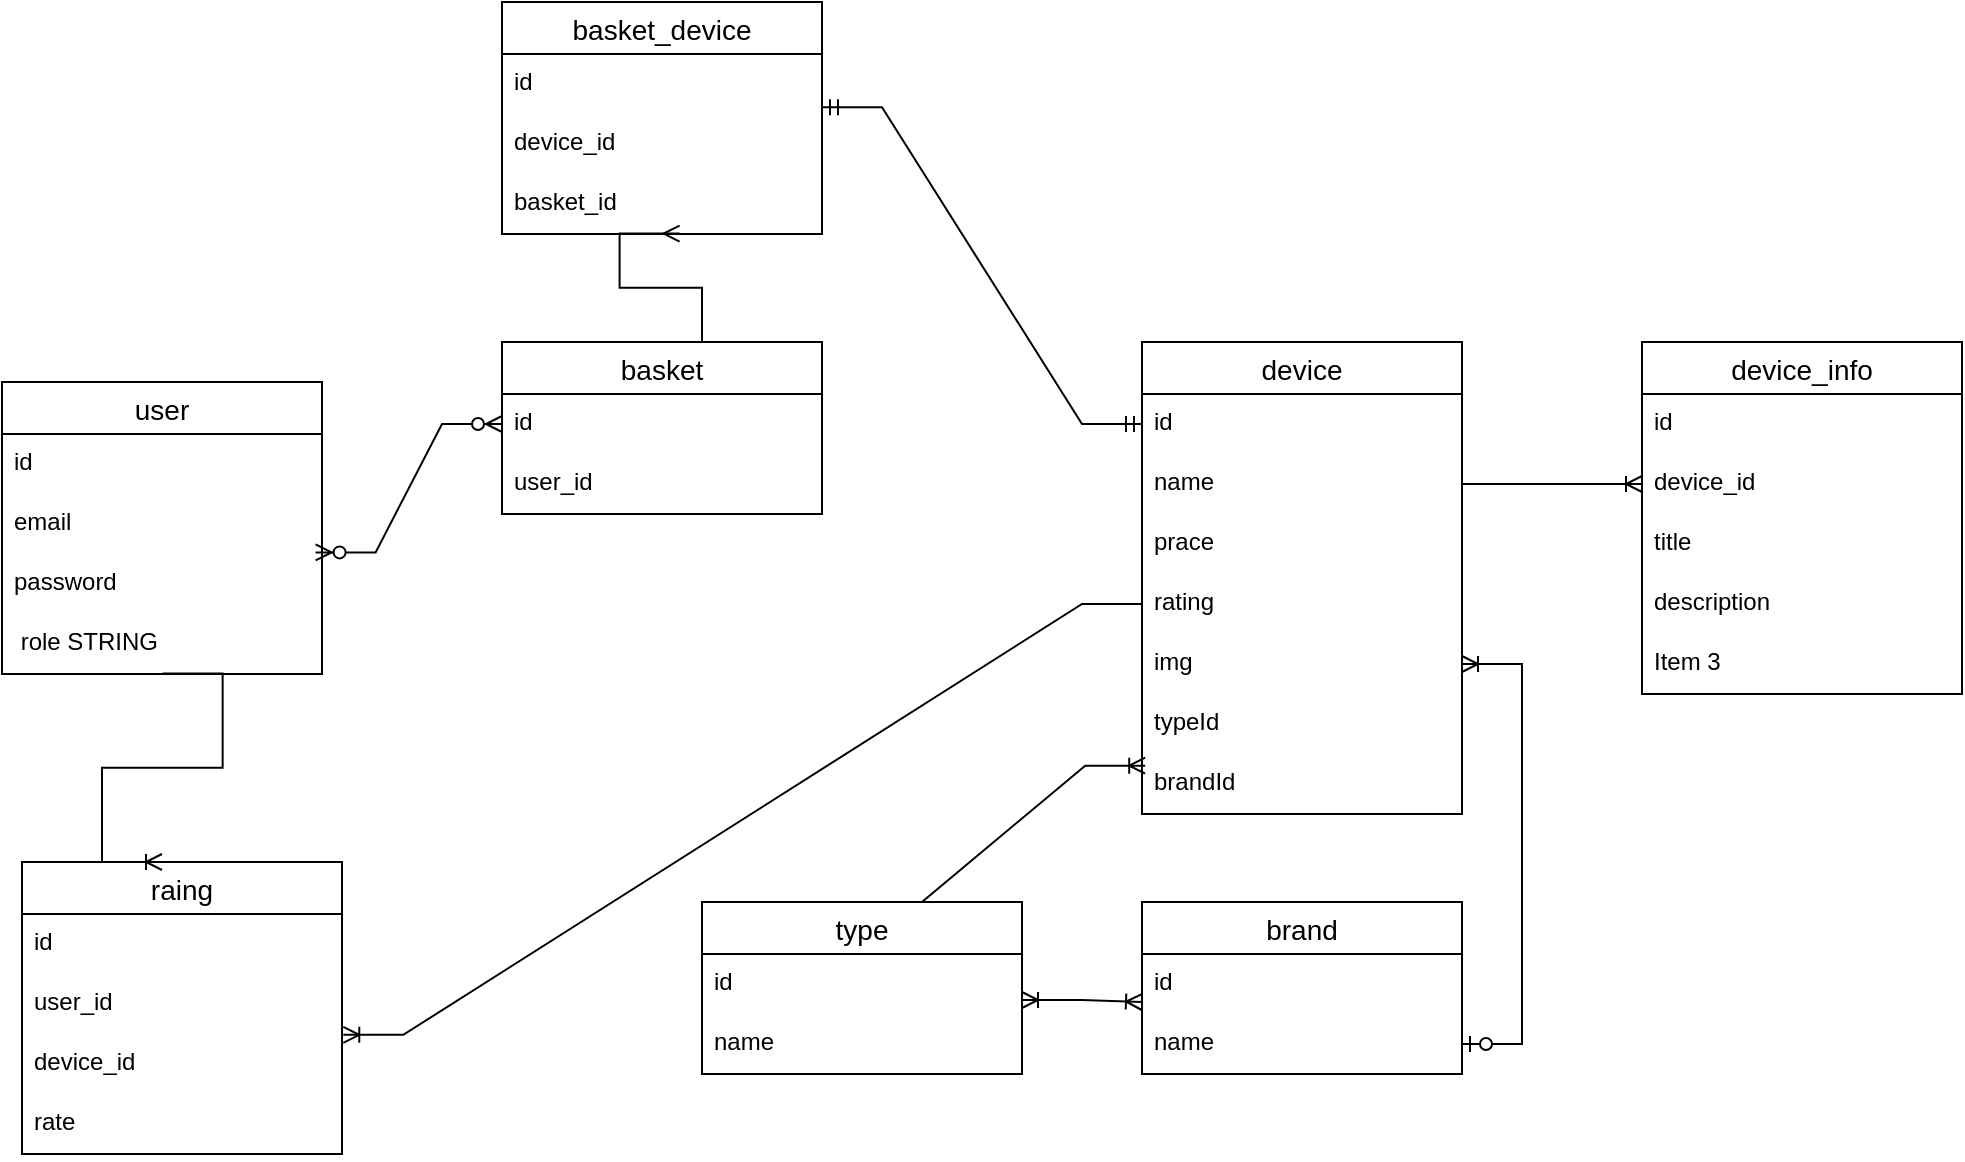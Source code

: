 <mxfile version="21.6.8" type="device">
  <diagram name="Сторінка-1" id="LpSVFddDbzfq5p59DhSO">
    <mxGraphModel dx="720" dy="1668" grid="1" gridSize="10" guides="1" tooltips="1" connect="1" arrows="1" fold="1" page="1" pageScale="1" pageWidth="827" pageHeight="1169" math="0" shadow="0">
      <root>
        <mxCell id="0" />
        <mxCell id="1" parent="0" />
        <mxCell id="W9Yd5aExQrJ2cSUuL4ik-1" value="user" style="swimlane;fontStyle=0;childLayout=stackLayout;horizontal=1;startSize=26;horizontalStack=0;resizeParent=1;resizeParentMax=0;resizeLast=0;collapsible=1;marginBottom=0;align=center;fontSize=14;" parent="1" vertex="1">
          <mxGeometry x="110" y="180" width="160" height="146" as="geometry" />
        </mxCell>
        <mxCell id="W9Yd5aExQrJ2cSUuL4ik-2" value="id" style="text;strokeColor=none;fillColor=none;spacingLeft=4;spacingRight=4;overflow=hidden;rotatable=0;points=[[0,0.5],[1,0.5]];portConstraint=eastwest;fontSize=12;" parent="W9Yd5aExQrJ2cSUuL4ik-1" vertex="1">
          <mxGeometry y="26" width="160" height="30" as="geometry" />
        </mxCell>
        <mxCell id="W9Yd5aExQrJ2cSUuL4ik-3" value="email" style="text;strokeColor=none;fillColor=none;spacingLeft=4;spacingRight=4;overflow=hidden;rotatable=0;points=[[0,0.5],[1,0.5]];portConstraint=eastwest;fontSize=12;" parent="W9Yd5aExQrJ2cSUuL4ik-1" vertex="1">
          <mxGeometry y="56" width="160" height="30" as="geometry" />
        </mxCell>
        <mxCell id="W9Yd5aExQrJ2cSUuL4ik-4" value="password " style="text;strokeColor=none;fillColor=none;spacingLeft=4;spacingRight=4;overflow=hidden;rotatable=0;points=[[0,0.5],[1,0.5]];portConstraint=eastwest;fontSize=12;" parent="W9Yd5aExQrJ2cSUuL4ik-1" vertex="1">
          <mxGeometry y="86" width="160" height="30" as="geometry" />
        </mxCell>
        <mxCell id="W9Yd5aExQrJ2cSUuL4ik-5" value=" role STRING" style="text;strokeColor=none;fillColor=none;spacingLeft=4;spacingRight=4;overflow=hidden;rotatable=0;points=[[0,0.5],[1,0.5]];portConstraint=eastwest;fontSize=12;" parent="W9Yd5aExQrJ2cSUuL4ik-1" vertex="1">
          <mxGeometry y="116" width="160" height="30" as="geometry" />
        </mxCell>
        <mxCell id="W9Yd5aExQrJ2cSUuL4ik-6" value="basket" style="swimlane;fontStyle=0;childLayout=stackLayout;horizontal=1;startSize=26;horizontalStack=0;resizeParent=1;resizeParentMax=0;resizeLast=0;collapsible=1;marginBottom=0;align=center;fontSize=14;" parent="1" vertex="1">
          <mxGeometry x="360" y="160" width="160" height="86" as="geometry" />
        </mxCell>
        <mxCell id="W9Yd5aExQrJ2cSUuL4ik-7" value="id" style="text;strokeColor=none;fillColor=none;spacingLeft=4;spacingRight=4;overflow=hidden;rotatable=0;points=[[0,0.5],[1,0.5]];portConstraint=eastwest;fontSize=12;" parent="W9Yd5aExQrJ2cSUuL4ik-6" vertex="1">
          <mxGeometry y="26" width="160" height="30" as="geometry" />
        </mxCell>
        <mxCell id="W9Yd5aExQrJ2cSUuL4ik-8" value="user_id" style="text;strokeColor=none;fillColor=none;spacingLeft=4;spacingRight=4;overflow=hidden;rotatable=0;points=[[0,0.5],[1,0.5]];portConstraint=eastwest;fontSize=12;" parent="W9Yd5aExQrJ2cSUuL4ik-6" vertex="1">
          <mxGeometry y="56" width="160" height="30" as="geometry" />
        </mxCell>
        <mxCell id="1LUf0yb9Y2xTBEjx2KlP-18" value="" style="edgeStyle=entityRelationEdgeStyle;fontSize=12;html=1;endArrow=ERzeroToMany;endFill=1;startArrow=ERzeroToMany;rounded=0;exitX=0.98;exitY=-0.027;exitDx=0;exitDy=0;exitPerimeter=0;" parent="1" source="W9Yd5aExQrJ2cSUuL4ik-4" target="W9Yd5aExQrJ2cSUuL4ik-7" edge="1">
          <mxGeometry width="100" height="100" relative="1" as="geometry">
            <mxPoint x="270" y="330" as="sourcePoint" />
            <mxPoint x="370" y="230" as="targetPoint" />
          </mxGeometry>
        </mxCell>
        <object label="device" device="" id="1LUf0yb9Y2xTBEjx2KlP-19">
          <mxCell style="swimlane;fontStyle=0;childLayout=stackLayout;horizontal=1;startSize=26;horizontalStack=0;resizeParent=1;resizeParentMax=0;resizeLast=0;collapsible=1;marginBottom=0;align=center;fontSize=14;" parent="1" vertex="1">
            <mxGeometry x="680" y="160" width="160" height="236" as="geometry" />
          </mxCell>
        </object>
        <mxCell id="1LUf0yb9Y2xTBEjx2KlP-20" value="id" style="text;strokeColor=none;fillColor=none;spacingLeft=4;spacingRight=4;overflow=hidden;rotatable=0;points=[[0,0.5],[1,0.5]];portConstraint=eastwest;fontSize=12;" parent="1LUf0yb9Y2xTBEjx2KlP-19" vertex="1">
          <mxGeometry y="26" width="160" height="30" as="geometry" />
        </mxCell>
        <mxCell id="1LUf0yb9Y2xTBEjx2KlP-21" value="name" style="text;strokeColor=none;fillColor=none;spacingLeft=4;spacingRight=4;overflow=hidden;rotatable=0;points=[[0,0.5],[1,0.5]];portConstraint=eastwest;fontSize=12;" parent="1LUf0yb9Y2xTBEjx2KlP-19" vertex="1">
          <mxGeometry y="56" width="160" height="30" as="geometry" />
        </mxCell>
        <mxCell id="1LUf0yb9Y2xTBEjx2KlP-22" value="prace" style="text;strokeColor=none;fillColor=none;spacingLeft=4;spacingRight=4;overflow=hidden;rotatable=0;points=[[0,0.5],[1,0.5]];portConstraint=eastwest;fontSize=12;" parent="1LUf0yb9Y2xTBEjx2KlP-19" vertex="1">
          <mxGeometry y="86" width="160" height="30" as="geometry" />
        </mxCell>
        <mxCell id="1LUf0yb9Y2xTBEjx2KlP-24" value="rating" style="text;strokeColor=none;fillColor=none;spacingLeft=4;spacingRight=4;overflow=hidden;rotatable=0;points=[[0,0.5],[1,0.5]];portConstraint=eastwest;fontSize=12;" parent="1LUf0yb9Y2xTBEjx2KlP-19" vertex="1">
          <mxGeometry y="116" width="160" height="30" as="geometry" />
        </mxCell>
        <mxCell id="1LUf0yb9Y2xTBEjx2KlP-25" value="img" style="text;strokeColor=none;fillColor=none;spacingLeft=4;spacingRight=4;overflow=hidden;rotatable=0;points=[[0,0.5],[1,0.5]];portConstraint=eastwest;fontSize=12;" parent="1LUf0yb9Y2xTBEjx2KlP-19" vertex="1">
          <mxGeometry y="146" width="160" height="30" as="geometry" />
        </mxCell>
        <mxCell id="1LUf0yb9Y2xTBEjx2KlP-26" value="typeId" style="text;strokeColor=none;fillColor=none;spacingLeft=4;spacingRight=4;overflow=hidden;rotatable=0;points=[[0,0.5],[1,0.5]];portConstraint=eastwest;fontSize=12;" parent="1LUf0yb9Y2xTBEjx2KlP-19" vertex="1">
          <mxGeometry y="176" width="160" height="30" as="geometry" />
        </mxCell>
        <mxCell id="1LUf0yb9Y2xTBEjx2KlP-27" value="brandId" style="text;strokeColor=none;fillColor=none;spacingLeft=4;spacingRight=4;overflow=hidden;rotatable=0;points=[[0,0.5],[1,0.5]];portConstraint=eastwest;fontSize=12;" parent="1LUf0yb9Y2xTBEjx2KlP-19" vertex="1">
          <mxGeometry y="206" width="160" height="30" as="geometry" />
        </mxCell>
        <mxCell id="1LUf0yb9Y2xTBEjx2KlP-28" value="brand" style="swimlane;fontStyle=0;childLayout=stackLayout;horizontal=1;startSize=26;horizontalStack=0;resizeParent=1;resizeParentMax=0;resizeLast=0;collapsible=1;marginBottom=0;align=center;fontSize=14;" parent="1" vertex="1">
          <mxGeometry x="680" y="440" width="160" height="86" as="geometry" />
        </mxCell>
        <mxCell id="1LUf0yb9Y2xTBEjx2KlP-29" value="id" style="text;strokeColor=none;fillColor=none;spacingLeft=4;spacingRight=4;overflow=hidden;rotatable=0;points=[[0,0.5],[1,0.5]];portConstraint=eastwest;fontSize=12;" parent="1LUf0yb9Y2xTBEjx2KlP-28" vertex="1">
          <mxGeometry y="26" width="160" height="30" as="geometry" />
        </mxCell>
        <mxCell id="1LUf0yb9Y2xTBEjx2KlP-30" value="name" style="text;strokeColor=none;fillColor=none;spacingLeft=4;spacingRight=4;overflow=hidden;rotatable=0;points=[[0,0.5],[1,0.5]];portConstraint=eastwest;fontSize=12;" parent="1LUf0yb9Y2xTBEjx2KlP-28" vertex="1">
          <mxGeometry y="56" width="160" height="30" as="geometry" />
        </mxCell>
        <mxCell id="1LUf0yb9Y2xTBEjx2KlP-32" value="type" style="swimlane;fontStyle=0;childLayout=stackLayout;horizontal=1;startSize=26;horizontalStack=0;resizeParent=1;resizeParentMax=0;resizeLast=0;collapsible=1;marginBottom=0;align=center;fontSize=14;" parent="1" vertex="1">
          <mxGeometry x="460" y="440" width="160" height="86" as="geometry" />
        </mxCell>
        <mxCell id="1LUf0yb9Y2xTBEjx2KlP-33" value="id" style="text;strokeColor=none;fillColor=none;spacingLeft=4;spacingRight=4;overflow=hidden;rotatable=0;points=[[0,0.5],[1,0.5]];portConstraint=eastwest;fontSize=12;" parent="1LUf0yb9Y2xTBEjx2KlP-32" vertex="1">
          <mxGeometry y="26" width="160" height="30" as="geometry" />
        </mxCell>
        <mxCell id="1LUf0yb9Y2xTBEjx2KlP-34" value="name" style="text;strokeColor=none;fillColor=none;spacingLeft=4;spacingRight=4;overflow=hidden;rotatable=0;points=[[0,0.5],[1,0.5]];portConstraint=eastwest;fontSize=12;" parent="1LUf0yb9Y2xTBEjx2KlP-32" vertex="1">
          <mxGeometry y="56" width="160" height="30" as="geometry" />
        </mxCell>
        <mxCell id="1LUf0yb9Y2xTBEjx2KlP-38" value="" style="edgeStyle=entityRelationEdgeStyle;fontSize=12;html=1;endArrow=ERoneToMany;startArrow=ERzeroToOne;rounded=0;exitX=1;exitY=0.5;exitDx=0;exitDy=0;entryX=1;entryY=0.5;entryDx=0;entryDy=0;" parent="1" source="1LUf0yb9Y2xTBEjx2KlP-30" target="1LUf0yb9Y2xTBEjx2KlP-25" edge="1">
          <mxGeometry width="100" height="100" relative="1" as="geometry">
            <mxPoint x="680" y="492" as="sourcePoint" />
            <mxPoint x="680" y="350" as="targetPoint" />
          </mxGeometry>
        </mxCell>
        <mxCell id="1LUf0yb9Y2xTBEjx2KlP-39" value="" style="edgeStyle=entityRelationEdgeStyle;fontSize=12;html=1;endArrow=ERoneToMany;startArrow=ERoneToMany;rounded=0;" parent="1" edge="1">
          <mxGeometry width="100" height="100" relative="1" as="geometry">
            <mxPoint x="620" y="489" as="sourcePoint" />
            <mxPoint x="680" y="490" as="targetPoint" />
          </mxGeometry>
        </mxCell>
        <mxCell id="1LUf0yb9Y2xTBEjx2KlP-40" value="device_info" style="swimlane;fontStyle=0;childLayout=stackLayout;horizontal=1;startSize=26;horizontalStack=0;resizeParent=1;resizeParentMax=0;resizeLast=0;collapsible=1;marginBottom=0;align=center;fontSize=14;" parent="1" vertex="1">
          <mxGeometry x="930" y="160" width="160" height="176" as="geometry" />
        </mxCell>
        <mxCell id="1LUf0yb9Y2xTBEjx2KlP-41" value="id" style="text;strokeColor=none;fillColor=none;spacingLeft=4;spacingRight=4;overflow=hidden;rotatable=0;points=[[0,0.5],[1,0.5]];portConstraint=eastwest;fontSize=12;" parent="1LUf0yb9Y2xTBEjx2KlP-40" vertex="1">
          <mxGeometry y="26" width="160" height="30" as="geometry" />
        </mxCell>
        <mxCell id="1LUf0yb9Y2xTBEjx2KlP-42" value="device_id" style="text;strokeColor=none;fillColor=none;spacingLeft=4;spacingRight=4;overflow=hidden;rotatable=0;points=[[0,0.5],[1,0.5]];portConstraint=eastwest;fontSize=12;" parent="1LUf0yb9Y2xTBEjx2KlP-40" vertex="1">
          <mxGeometry y="56" width="160" height="30" as="geometry" />
        </mxCell>
        <mxCell id="1LUf0yb9Y2xTBEjx2KlP-43" value="title" style="text;strokeColor=none;fillColor=none;spacingLeft=4;spacingRight=4;overflow=hidden;rotatable=0;points=[[0,0.5],[1,0.5]];portConstraint=eastwest;fontSize=12;" parent="1LUf0yb9Y2xTBEjx2KlP-40" vertex="1">
          <mxGeometry y="86" width="160" height="30" as="geometry" />
        </mxCell>
        <mxCell id="1LUf0yb9Y2xTBEjx2KlP-46" value="description" style="text;strokeColor=none;fillColor=none;spacingLeft=4;spacingRight=4;overflow=hidden;rotatable=0;points=[[0,0.5],[1,0.5]];portConstraint=eastwest;fontSize=12;" parent="1LUf0yb9Y2xTBEjx2KlP-40" vertex="1">
          <mxGeometry y="116" width="160" height="30" as="geometry" />
        </mxCell>
        <mxCell id="1LUf0yb9Y2xTBEjx2KlP-47" value="Item 3" style="text;strokeColor=none;fillColor=none;spacingLeft=4;spacingRight=4;overflow=hidden;rotatable=0;points=[[0,0.5],[1,0.5]];portConstraint=eastwest;fontSize=12;" parent="1LUf0yb9Y2xTBEjx2KlP-40" vertex="1">
          <mxGeometry y="146" width="160" height="30" as="geometry" />
        </mxCell>
        <mxCell id="1LUf0yb9Y2xTBEjx2KlP-49" value="basket_device" style="swimlane;fontStyle=0;childLayout=stackLayout;horizontal=1;startSize=26;horizontalStack=0;resizeParent=1;resizeParentMax=0;resizeLast=0;collapsible=1;marginBottom=0;align=center;fontSize=14;" parent="1" vertex="1">
          <mxGeometry x="360" y="-10" width="160" height="116" as="geometry" />
        </mxCell>
        <mxCell id="1LUf0yb9Y2xTBEjx2KlP-50" value="id" style="text;strokeColor=none;fillColor=none;spacingLeft=4;spacingRight=4;overflow=hidden;rotatable=0;points=[[0,0.5],[1,0.5]];portConstraint=eastwest;fontSize=12;" parent="1LUf0yb9Y2xTBEjx2KlP-49" vertex="1">
          <mxGeometry y="26" width="160" height="30" as="geometry" />
        </mxCell>
        <mxCell id="1LUf0yb9Y2xTBEjx2KlP-51" value="device_id" style="text;strokeColor=none;fillColor=none;spacingLeft=4;spacingRight=4;overflow=hidden;rotatable=0;points=[[0,0.5],[1,0.5]];portConstraint=eastwest;fontSize=12;" parent="1LUf0yb9Y2xTBEjx2KlP-49" vertex="1">
          <mxGeometry y="56" width="160" height="30" as="geometry" />
        </mxCell>
        <mxCell id="1LUf0yb9Y2xTBEjx2KlP-52" value="basket_id" style="text;strokeColor=none;fillColor=none;spacingLeft=4;spacingRight=4;overflow=hidden;rotatable=0;points=[[0,0.5],[1,0.5]];portConstraint=eastwest;fontSize=12;" parent="1LUf0yb9Y2xTBEjx2KlP-49" vertex="1">
          <mxGeometry y="86" width="160" height="30" as="geometry" />
        </mxCell>
        <mxCell id="1LUf0yb9Y2xTBEjx2KlP-53" value="" style="edgeStyle=entityRelationEdgeStyle;fontSize=12;html=1;endArrow=ERmany;rounded=0;entryX=0.555;entryY=0.993;entryDx=0;entryDy=0;entryPerimeter=0;" parent="1" target="1LUf0yb9Y2xTBEjx2KlP-52" edge="1">
          <mxGeometry width="100" height="100" relative="1" as="geometry">
            <mxPoint x="430" y="160" as="sourcePoint" />
            <mxPoint x="520" y="130" as="targetPoint" />
          </mxGeometry>
        </mxCell>
        <mxCell id="1LUf0yb9Y2xTBEjx2KlP-54" value="" style="edgeStyle=entityRelationEdgeStyle;fontSize=12;html=1;endArrow=ERmandOne;startArrow=ERmandOne;rounded=0;exitX=1;exitY=0.887;exitDx=0;exitDy=0;exitPerimeter=0;entryX=0;entryY=0.5;entryDx=0;entryDy=0;" parent="1" source="1LUf0yb9Y2xTBEjx2KlP-50" target="1LUf0yb9Y2xTBEjx2KlP-20" edge="1">
          <mxGeometry width="100" height="100" relative="1" as="geometry">
            <mxPoint x="560" y="40" as="sourcePoint" />
            <mxPoint x="870" y="30" as="targetPoint" />
          </mxGeometry>
        </mxCell>
        <mxCell id="1LUf0yb9Y2xTBEjx2KlP-56" value="" style="edgeStyle=entityRelationEdgeStyle;fontSize=12;html=1;endArrow=ERoneToMany;rounded=0;entryX=0.01;entryY=0.194;entryDx=0;entryDy=0;entryPerimeter=0;exitX=0.5;exitY=0;exitDx=0;exitDy=0;" parent="1" source="1LUf0yb9Y2xTBEjx2KlP-32" target="1LUf0yb9Y2xTBEjx2KlP-27" edge="1">
          <mxGeometry width="100" height="100" relative="1" as="geometry">
            <mxPoint x="410" y="270" as="sourcePoint" />
            <mxPoint x="510" y="170" as="targetPoint" />
          </mxGeometry>
        </mxCell>
        <mxCell id="1LUf0yb9Y2xTBEjx2KlP-57" value="raing" style="swimlane;fontStyle=0;childLayout=stackLayout;horizontal=1;startSize=26;horizontalStack=0;resizeParent=1;resizeParentMax=0;resizeLast=0;collapsible=1;marginBottom=0;align=center;fontSize=14;" parent="1" vertex="1">
          <mxGeometry x="120" y="420" width="160" height="146" as="geometry" />
        </mxCell>
        <mxCell id="1LUf0yb9Y2xTBEjx2KlP-58" value="id" style="text;strokeColor=none;fillColor=none;spacingLeft=4;spacingRight=4;overflow=hidden;rotatable=0;points=[[0,0.5],[1,0.5]];portConstraint=eastwest;fontSize=12;" parent="1LUf0yb9Y2xTBEjx2KlP-57" vertex="1">
          <mxGeometry y="26" width="160" height="30" as="geometry" />
        </mxCell>
        <mxCell id="1LUf0yb9Y2xTBEjx2KlP-59" value="user_id" style="text;strokeColor=none;fillColor=none;spacingLeft=4;spacingRight=4;overflow=hidden;rotatable=0;points=[[0,0.5],[1,0.5]];portConstraint=eastwest;fontSize=12;" parent="1LUf0yb9Y2xTBEjx2KlP-57" vertex="1">
          <mxGeometry y="56" width="160" height="30" as="geometry" />
        </mxCell>
        <mxCell id="1LUf0yb9Y2xTBEjx2KlP-60" value="device_id" style="text;strokeColor=none;fillColor=none;spacingLeft=4;spacingRight=4;overflow=hidden;rotatable=0;points=[[0,0.5],[1,0.5]];portConstraint=eastwest;fontSize=12;" parent="1LUf0yb9Y2xTBEjx2KlP-57" vertex="1">
          <mxGeometry y="86" width="160" height="30" as="geometry" />
        </mxCell>
        <mxCell id="1LUf0yb9Y2xTBEjx2KlP-61" value="rate" style="text;strokeColor=none;fillColor=none;spacingLeft=4;spacingRight=4;overflow=hidden;rotatable=0;points=[[0,0.5],[1,0.5]];portConstraint=eastwest;fontSize=12;" parent="1LUf0yb9Y2xTBEjx2KlP-57" vertex="1">
          <mxGeometry y="116" width="160" height="30" as="geometry" />
        </mxCell>
        <mxCell id="1LUf0yb9Y2xTBEjx2KlP-62" value="" style="edgeStyle=entityRelationEdgeStyle;fontSize=12;html=1;endArrow=ERoneToMany;rounded=0;exitX=0.502;exitY=0.99;exitDx=0;exitDy=0;exitPerimeter=0;" parent="1" source="W9Yd5aExQrJ2cSUuL4ik-5" edge="1">
          <mxGeometry width="100" height="100" relative="1" as="geometry">
            <mxPoint x="100" y="311" as="sourcePoint" />
            <mxPoint x="190" y="420" as="targetPoint" />
          </mxGeometry>
        </mxCell>
        <mxCell id="1LUf0yb9Y2xTBEjx2KlP-63" value="" style="edgeStyle=entityRelationEdgeStyle;fontSize=12;html=1;endArrow=ERoneToMany;rounded=0;entryX=1.004;entryY=1.014;entryDx=0;entryDy=0;entryPerimeter=0;exitX=0;exitY=0.5;exitDx=0;exitDy=0;" parent="1" source="1LUf0yb9Y2xTBEjx2KlP-24" target="1LUf0yb9Y2xTBEjx2KlP-59" edge="1">
          <mxGeometry width="100" height="100" relative="1" as="geometry">
            <mxPoint x="550" y="250" as="sourcePoint" />
            <mxPoint x="360" y="330" as="targetPoint" />
          </mxGeometry>
        </mxCell>
        <mxCell id="1LUf0yb9Y2xTBEjx2KlP-64" value="" style="edgeStyle=entityRelationEdgeStyle;fontSize=12;html=1;endArrow=ERoneToMany;rounded=0;entryX=0;entryY=0.5;entryDx=0;entryDy=0;exitX=1;exitY=0.5;exitDx=0;exitDy=0;" parent="1" source="1LUf0yb9Y2xTBEjx2KlP-21" target="1LUf0yb9Y2xTBEjx2KlP-42" edge="1">
          <mxGeometry width="100" height="100" relative="1" as="geometry">
            <mxPoint x="830" y="280" as="sourcePoint" />
            <mxPoint x="930" y="180" as="targetPoint" />
          </mxGeometry>
        </mxCell>
      </root>
    </mxGraphModel>
  </diagram>
</mxfile>
